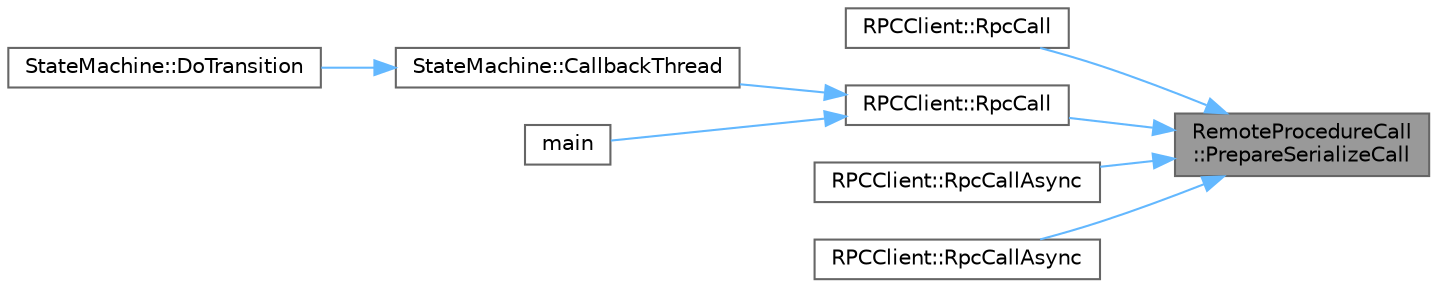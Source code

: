digraph "RemoteProcedureCall::PrepareSerializeCall"
{
 // LATEX_PDF_SIZE
  bgcolor="transparent";
  edge [fontname=Helvetica,fontsize=10,labelfontname=Helvetica,labelfontsize=10];
  node [fontname=Helvetica,fontsize=10,shape=box,height=0.2,width=0.4];
  rankdir="RL";
  Node1 [id="Node000001",label="RemoteProcedureCall\l::PrepareSerializeCall",height=0.2,width=0.4,color="gray40", fillcolor="grey60", style="filled", fontcolor="black",tooltip=" "];
  Node1 -> Node2 [id="edge1_Node000001_Node000002",dir="back",color="steelblue1",style="solid",tooltip=" "];
  Node2 [id="Node000002",label="RPCClient::RpcCall",height=0.2,width=0.4,color="grey40", fillcolor="white", style="filled",URL="$class_r_p_c_client.html#a8fcb792dbb6b1b3a3c963589f42050c1",tooltip=" "];
  Node1 -> Node3 [id="edge2_Node000001_Node000003",dir="back",color="steelblue1",style="solid",tooltip=" "];
  Node3 [id="Node000003",label="RPCClient::RpcCall",height=0.2,width=0.4,color="grey40", fillcolor="white", style="filled",URL="$class_r_p_c_client.html#aafa4b8e67880abb541605fb0e3925af8",tooltip="see RemoteProcedureCall::SerializedCall and RemoteProcedureCall::SendSerializedCall...."];
  Node3 -> Node4 [id="edge3_Node000003_Node000004",dir="back",color="steelblue1",style="solid",tooltip=" "];
  Node4 [id="Node000004",label="StateMachine::CallbackThread",height=0.2,width=0.4,color="grey40", fillcolor="white", style="filled",URL="$class_state_machine.html#a650177fcdb065e12880e94405fa8036c",tooltip="Creates and starts a new thread to call a transition callback."];
  Node4 -> Node5 [id="edge4_Node000004_Node000005",dir="back",color="steelblue1",style="solid",tooltip=" "];
  Node5 [id="Node000005",label="StateMachine::DoTransition",height=0.2,width=0.4,color="grey40", fillcolor="white", style="filled",URL="$class_state_machine.html#ae5864f2f840fca87e1d3229703f681fb",tooltip="Executes the given transition on the current state."];
  Node3 -> Node6 [id="edge5_Node000003_Node000006",dir="back",color="steelblue1",style="solid",tooltip=" "];
  Node6 [id="Node000006",label="main",height=0.2,width=0.4,color="grey40", fillcolor="white", style="filled",URL="$test_8cpp.html#a3c04138a5bfe5d72780bb7e82a18e627",tooltip=" "];
  Node1 -> Node7 [id="edge6_Node000001_Node000007",dir="back",color="steelblue1",style="solid",tooltip=" "];
  Node7 [id="Node000007",label="RPCClient::RpcCallAsync",height=0.2,width=0.4,color="grey40", fillcolor="white", style="filled",URL="$class_r_p_c_client.html#accb4bed07366e526bd7e85d59a1d900a",tooltip=" "];
  Node1 -> Node8 [id="edge7_Node000001_Node000008",dir="back",color="steelblue1",style="solid",tooltip=" "];
  Node8 [id="Node000008",label="RPCClient::RpcCallAsync",height=0.2,width=0.4,color="grey40", fillcolor="white", style="filled",URL="$class_r_p_c_client.html#ab3e82b18a51cfdc27b1b249fba614718",tooltip=" "];
}
